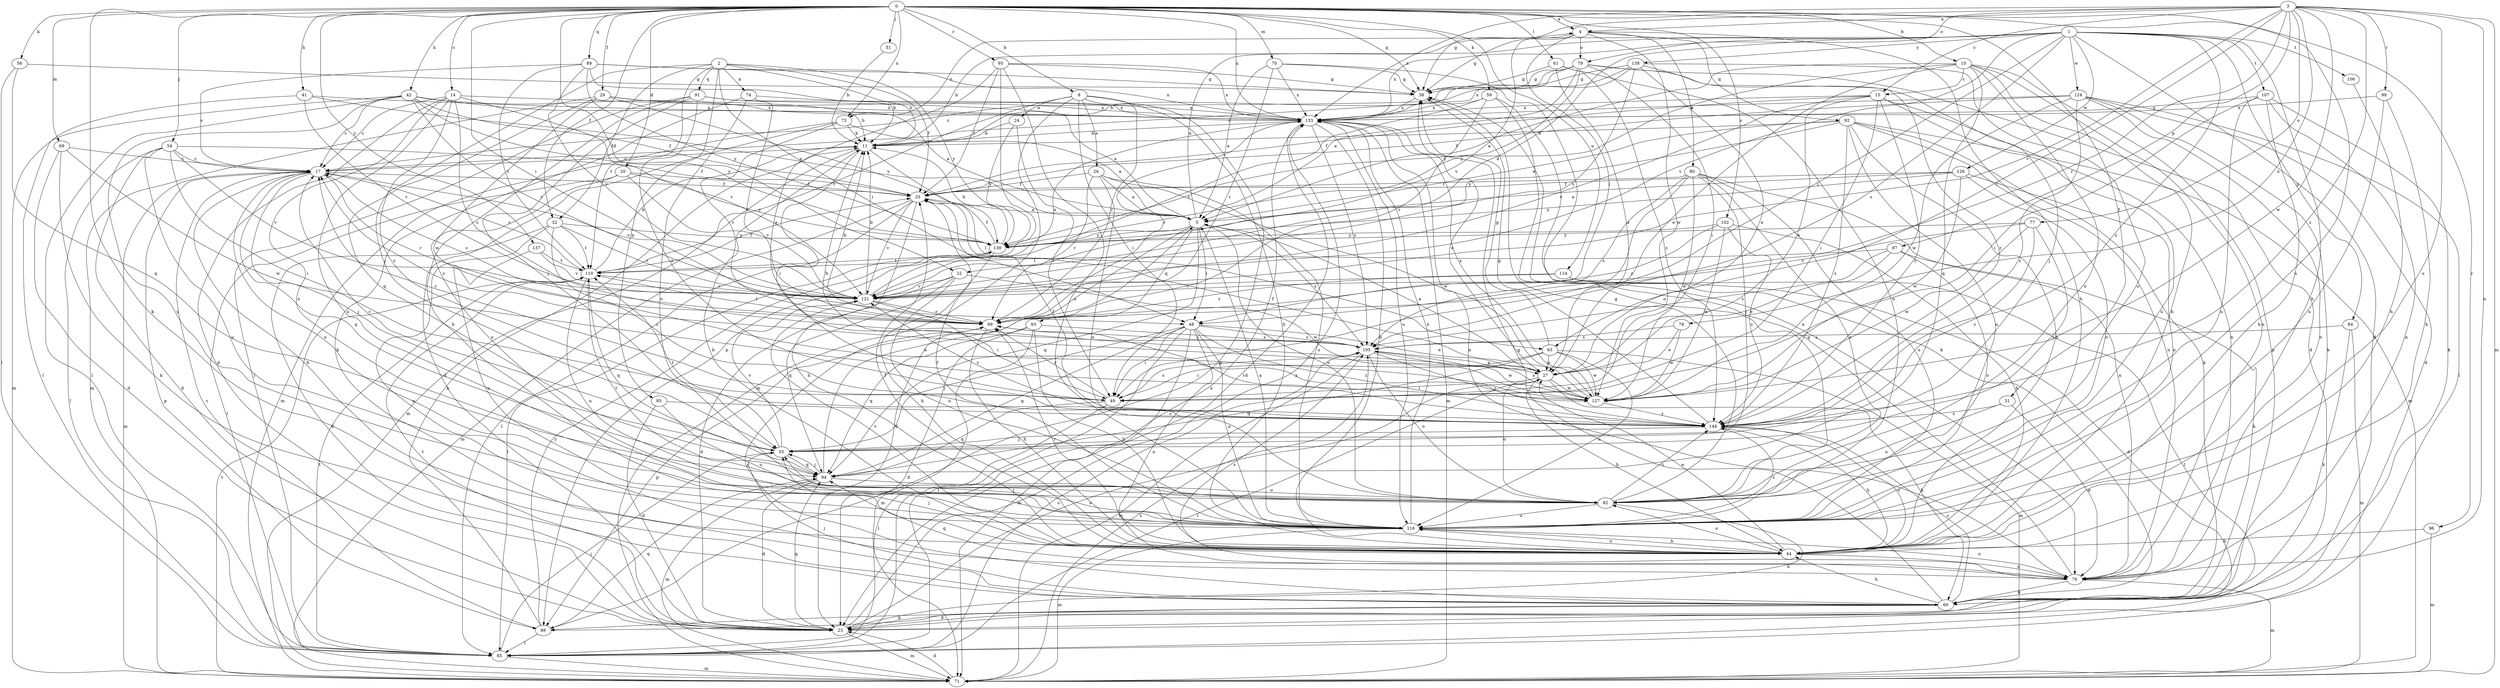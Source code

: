 strict digraph  {
0;
1;
2;
3;
4;
5;
8;
10;
11;
14;
15;
17;
20;
22;
23;
24;
26;
27;
29;
31;
32;
33;
38;
41;
42;
44;
48;
49;
51;
54;
55;
56;
59;
60;
61;
63;
65;
69;
70;
71;
73;
74;
76;
77;
78;
79;
80;
82;
84;
85;
87;
88;
89;
91;
92;
93;
94;
95;
96;
98;
99;
102;
105;
106;
107;
110;
114;
116;
121;
124;
126;
127;
133;
137;
138;
139;
144;
0 -> 4  [label=a];
0 -> 8  [label=b];
0 -> 10  [label=b];
0 -> 14  [label=c];
0 -> 20  [label=d];
0 -> 22  [label=d];
0 -> 29  [label=f];
0 -> 31  [label=f];
0 -> 32  [label=f];
0 -> 38  [label=g];
0 -> 41  [label=h];
0 -> 42  [label=h];
0 -> 48  [label=i];
0 -> 51  [label=j];
0 -> 54  [label=j];
0 -> 56  [label=k];
0 -> 59  [label=k];
0 -> 60  [label=k];
0 -> 61  [label=l];
0 -> 69  [label=m];
0 -> 70  [label=m];
0 -> 73  [label=n];
0 -> 89  [label=q];
0 -> 95  [label=r];
0 -> 96  [label=r];
0 -> 102  [label=s];
0 -> 114  [label=u];
0 -> 116  [label=u];
0 -> 133  [label=x];
0 -> 137  [label=y];
1 -> 11  [label=b];
1 -> 22  [label=d];
1 -> 23  [label=d];
1 -> 44  [label=h];
1 -> 48  [label=i];
1 -> 73  [label=n];
1 -> 84  [label=p];
1 -> 105  [label=s];
1 -> 106  [label=t];
1 -> 107  [label=t];
1 -> 121  [label=v];
1 -> 124  [label=w];
1 -> 126  [label=w];
1 -> 133  [label=x];
1 -> 138  [label=y];
1 -> 144  [label=z];
2 -> 11  [label=b];
2 -> 32  [label=f];
2 -> 33  [label=f];
2 -> 48  [label=i];
2 -> 55  [label=j];
2 -> 74  [label=n];
2 -> 85  [label=p];
2 -> 91  [label=q];
2 -> 110  [label=t];
2 -> 139  [label=y];
3 -> 4  [label=a];
3 -> 15  [label=c];
3 -> 38  [label=g];
3 -> 63  [label=l];
3 -> 71  [label=m];
3 -> 76  [label=n];
3 -> 77  [label=o];
3 -> 78  [label=o];
3 -> 79  [label=o];
3 -> 87  [label=p];
3 -> 98  [label=r];
3 -> 99  [label=r];
3 -> 116  [label=u];
3 -> 121  [label=v];
3 -> 127  [label=w];
3 -> 133  [label=x];
3 -> 144  [label=z];
4 -> 38  [label=g];
4 -> 44  [label=h];
4 -> 48  [label=i];
4 -> 79  [label=o];
4 -> 80  [label=o];
4 -> 92  [label=q];
4 -> 121  [label=v];
4 -> 127  [label=w];
5 -> 4  [label=a];
5 -> 23  [label=d];
5 -> 48  [label=i];
5 -> 82  [label=o];
5 -> 93  [label=q];
5 -> 94  [label=q];
5 -> 105  [label=s];
5 -> 139  [label=y];
8 -> 24  [label=e];
8 -> 26  [label=e];
8 -> 44  [label=h];
8 -> 49  [label=i];
8 -> 71  [label=m];
8 -> 88  [label=p];
8 -> 99  [label=r];
8 -> 110  [label=t];
10 -> 5  [label=a];
10 -> 15  [label=c];
10 -> 27  [label=e];
10 -> 44  [label=h];
10 -> 76  [label=n];
10 -> 82  [label=o];
10 -> 88  [label=p];
10 -> 94  [label=q];
10 -> 139  [label=y];
11 -> 17  [label=c];
11 -> 49  [label=i];
11 -> 63  [label=l];
11 -> 71  [label=m];
14 -> 17  [label=c];
14 -> 23  [label=d];
14 -> 82  [label=o];
14 -> 105  [label=s];
14 -> 116  [label=u];
14 -> 121  [label=v];
14 -> 133  [label=x];
14 -> 144  [label=z];
15 -> 27  [label=e];
15 -> 33  [label=f];
15 -> 49  [label=i];
15 -> 76  [label=n];
15 -> 116  [label=u];
15 -> 121  [label=v];
15 -> 133  [label=x];
15 -> 144  [label=z];
17 -> 33  [label=f];
17 -> 44  [label=h];
17 -> 55  [label=j];
17 -> 71  [label=m];
17 -> 82  [label=o];
17 -> 88  [label=p];
17 -> 94  [label=q];
17 -> 99  [label=r];
17 -> 121  [label=v];
20 -> 33  [label=f];
20 -> 65  [label=l];
20 -> 82  [label=o];
20 -> 121  [label=v];
20 -> 139  [label=y];
22 -> 23  [label=d];
22 -> 94  [label=q];
22 -> 116  [label=u];
22 -> 121  [label=v];
22 -> 127  [label=w];
23 -> 27  [label=e];
23 -> 71  [label=m];
23 -> 94  [label=q];
23 -> 110  [label=t];
23 -> 133  [label=x];
24 -> 11  [label=b];
24 -> 49  [label=i];
24 -> 139  [label=y];
26 -> 5  [label=a];
26 -> 33  [label=f];
26 -> 82  [label=o];
26 -> 99  [label=r];
26 -> 116  [label=u];
26 -> 127  [label=w];
27 -> 5  [label=a];
27 -> 17  [label=c];
27 -> 44  [label=h];
27 -> 49  [label=i];
27 -> 60  [label=k];
27 -> 65  [label=l];
27 -> 82  [label=o];
27 -> 127  [label=w];
29 -> 11  [label=b];
29 -> 71  [label=m];
29 -> 94  [label=q];
29 -> 127  [label=w];
29 -> 133  [label=x];
29 -> 139  [label=y];
31 -> 76  [label=n];
31 -> 82  [label=o];
31 -> 144  [label=z];
32 -> 23  [label=d];
32 -> 76  [label=n];
32 -> 110  [label=t];
32 -> 121  [label=v];
32 -> 139  [label=y];
32 -> 144  [label=z];
33 -> 5  [label=a];
33 -> 44  [label=h];
33 -> 65  [label=l];
33 -> 71  [label=m];
33 -> 121  [label=v];
38 -> 133  [label=x];
41 -> 5  [label=a];
41 -> 65  [label=l];
41 -> 121  [label=v];
41 -> 133  [label=x];
42 -> 5  [label=a];
42 -> 17  [label=c];
42 -> 33  [label=f];
42 -> 65  [label=l];
42 -> 71  [label=m];
42 -> 116  [label=u];
42 -> 121  [label=v];
42 -> 133  [label=x];
42 -> 139  [label=y];
44 -> 11  [label=b];
44 -> 27  [label=e];
44 -> 33  [label=f];
44 -> 55  [label=j];
44 -> 76  [label=n];
44 -> 82  [label=o];
44 -> 99  [label=r];
44 -> 116  [label=u];
44 -> 121  [label=v];
44 -> 144  [label=z];
48 -> 27  [label=e];
48 -> 49  [label=i];
48 -> 55  [label=j];
48 -> 65  [label=l];
48 -> 71  [label=m];
48 -> 76  [label=n];
48 -> 94  [label=q];
48 -> 105  [label=s];
48 -> 116  [label=u];
48 -> 144  [label=z];
49 -> 17  [label=c];
49 -> 65  [label=l];
49 -> 94  [label=q];
49 -> 99  [label=r];
49 -> 105  [label=s];
51 -> 11  [label=b];
54 -> 17  [label=c];
54 -> 23  [label=d];
54 -> 33  [label=f];
54 -> 49  [label=i];
54 -> 65  [label=l];
54 -> 116  [label=u];
54 -> 121  [label=v];
55 -> 17  [label=c];
55 -> 94  [label=q];
55 -> 110  [label=t];
55 -> 121  [label=v];
56 -> 38  [label=g];
56 -> 65  [label=l];
56 -> 94  [label=q];
59 -> 60  [label=k];
59 -> 82  [label=o];
59 -> 99  [label=r];
59 -> 121  [label=v];
59 -> 133  [label=x];
60 -> 23  [label=d];
60 -> 38  [label=g];
60 -> 44  [label=h];
60 -> 55  [label=j];
60 -> 88  [label=p];
60 -> 99  [label=r];
60 -> 144  [label=z];
61 -> 27  [label=e];
61 -> 38  [label=g];
61 -> 116  [label=u];
61 -> 144  [label=z];
63 -> 27  [label=e];
63 -> 38  [label=g];
63 -> 49  [label=i];
63 -> 71  [label=m];
63 -> 94  [label=q];
63 -> 116  [label=u];
63 -> 127  [label=w];
65 -> 55  [label=j];
65 -> 71  [label=m];
65 -> 105  [label=s];
65 -> 110  [label=t];
65 -> 133  [label=x];
69 -> 17  [label=c];
69 -> 23  [label=d];
69 -> 60  [label=k];
69 -> 127  [label=w];
70 -> 5  [label=a];
70 -> 38  [label=g];
70 -> 76  [label=n];
70 -> 99  [label=r];
70 -> 133  [label=x];
71 -> 23  [label=d];
71 -> 105  [label=s];
71 -> 110  [label=t];
73 -> 5  [label=a];
73 -> 11  [label=b];
73 -> 23  [label=d];
73 -> 71  [label=m];
73 -> 99  [label=r];
74 -> 60  [label=k];
74 -> 82  [label=o];
74 -> 99  [label=r];
74 -> 133  [label=x];
76 -> 38  [label=g];
76 -> 60  [label=k];
76 -> 71  [label=m];
76 -> 94  [label=q];
76 -> 105  [label=s];
76 -> 116  [label=u];
77 -> 55  [label=j];
77 -> 121  [label=v];
77 -> 127  [label=w];
77 -> 139  [label=y];
77 -> 144  [label=z];
78 -> 27  [label=e];
78 -> 105  [label=s];
78 -> 127  [label=w];
79 -> 5  [label=a];
79 -> 17  [label=c];
79 -> 23  [label=d];
79 -> 38  [label=g];
79 -> 49  [label=i];
79 -> 55  [label=j];
79 -> 133  [label=x];
79 -> 139  [label=y];
80 -> 33  [label=f];
80 -> 49  [label=i];
80 -> 55  [label=j];
80 -> 76  [label=n];
80 -> 82  [label=o];
80 -> 105  [label=s];
80 -> 116  [label=u];
80 -> 127  [label=w];
82 -> 23  [label=d];
82 -> 38  [label=g];
82 -> 110  [label=t];
82 -> 116  [label=u];
82 -> 144  [label=z];
84 -> 60  [label=k];
84 -> 71  [label=m];
84 -> 105  [label=s];
85 -> 23  [label=d];
85 -> 116  [label=u];
85 -> 144  [label=z];
87 -> 27  [label=e];
87 -> 60  [label=k];
87 -> 82  [label=o];
87 -> 105  [label=s];
87 -> 110  [label=t];
88 -> 11  [label=b];
88 -> 17  [label=c];
88 -> 65  [label=l];
88 -> 94  [label=q];
88 -> 139  [label=y];
89 -> 11  [label=b];
89 -> 17  [label=c];
89 -> 38  [label=g];
89 -> 110  [label=t];
89 -> 121  [label=v];
89 -> 133  [label=x];
89 -> 139  [label=y];
91 -> 5  [label=a];
91 -> 44  [label=h];
91 -> 55  [label=j];
91 -> 65  [label=l];
91 -> 133  [label=x];
91 -> 144  [label=z];
92 -> 5  [label=a];
92 -> 11  [label=b];
92 -> 44  [label=h];
92 -> 60  [label=k];
92 -> 71  [label=m];
92 -> 76  [label=n];
92 -> 116  [label=u];
92 -> 139  [label=y];
92 -> 144  [label=z];
93 -> 23  [label=d];
93 -> 44  [label=h];
93 -> 71  [label=m];
93 -> 94  [label=q];
93 -> 105  [label=s];
94 -> 5  [label=a];
94 -> 23  [label=d];
94 -> 55  [label=j];
94 -> 71  [label=m];
94 -> 82  [label=o];
95 -> 27  [label=e];
95 -> 33  [label=f];
95 -> 38  [label=g];
95 -> 88  [label=p];
95 -> 116  [label=u];
95 -> 133  [label=x];
96 -> 44  [label=h];
96 -> 71  [label=m];
98 -> 44  [label=h];
98 -> 116  [label=u];
98 -> 133  [label=x];
99 -> 11  [label=b];
99 -> 17  [label=c];
99 -> 44  [label=h];
99 -> 88  [label=p];
99 -> 105  [label=s];
99 -> 110  [label=t];
102 -> 44  [label=h];
102 -> 99  [label=r];
102 -> 127  [label=w];
102 -> 139  [label=y];
102 -> 144  [label=z];
105 -> 27  [label=e];
105 -> 71  [label=m];
105 -> 82  [label=o];
105 -> 127  [label=w];
105 -> 144  [label=z];
106 -> 44  [label=h];
107 -> 44  [label=h];
107 -> 49  [label=i];
107 -> 60  [label=k];
107 -> 76  [label=n];
107 -> 116  [label=u];
107 -> 133  [label=x];
110 -> 11  [label=b];
110 -> 17  [label=c];
110 -> 33  [label=f];
110 -> 94  [label=q];
110 -> 116  [label=u];
110 -> 121  [label=v];
114 -> 23  [label=d];
114 -> 65  [label=l];
114 -> 99  [label=r];
114 -> 121  [label=v];
116 -> 5  [label=a];
116 -> 33  [label=f];
116 -> 44  [label=h];
116 -> 55  [label=j];
116 -> 71  [label=m];
116 -> 133  [label=x];
116 -> 144  [label=z];
121 -> 11  [label=b];
121 -> 49  [label=i];
121 -> 99  [label=r];
121 -> 133  [label=x];
124 -> 23  [label=d];
124 -> 33  [label=f];
124 -> 60  [label=k];
124 -> 65  [label=l];
124 -> 76  [label=n];
124 -> 127  [label=w];
124 -> 133  [label=x];
124 -> 144  [label=z];
126 -> 5  [label=a];
126 -> 33  [label=f];
126 -> 82  [label=o];
126 -> 116  [label=u];
126 -> 127  [label=w];
126 -> 139  [label=y];
127 -> 11  [label=b];
127 -> 33  [label=f];
127 -> 105  [label=s];
127 -> 133  [label=x];
127 -> 144  [label=z];
133 -> 11  [label=b];
133 -> 23  [label=d];
133 -> 27  [label=e];
133 -> 44  [label=h];
133 -> 71  [label=m];
133 -> 76  [label=n];
133 -> 99  [label=r];
133 -> 105  [label=s];
133 -> 116  [label=u];
137 -> 110  [label=t];
137 -> 116  [label=u];
137 -> 121  [label=v];
138 -> 11  [label=b];
138 -> 17  [label=c];
138 -> 27  [label=e];
138 -> 38  [label=g];
138 -> 82  [label=o];
138 -> 121  [label=v];
138 -> 144  [label=z];
139 -> 11  [label=b];
139 -> 33  [label=f];
139 -> 44  [label=h];
139 -> 65  [label=l];
139 -> 110  [label=t];
144 -> 33  [label=f];
144 -> 38  [label=g];
144 -> 44  [label=h];
144 -> 55  [label=j];
144 -> 99  [label=r];
144 -> 121  [label=v];
}
